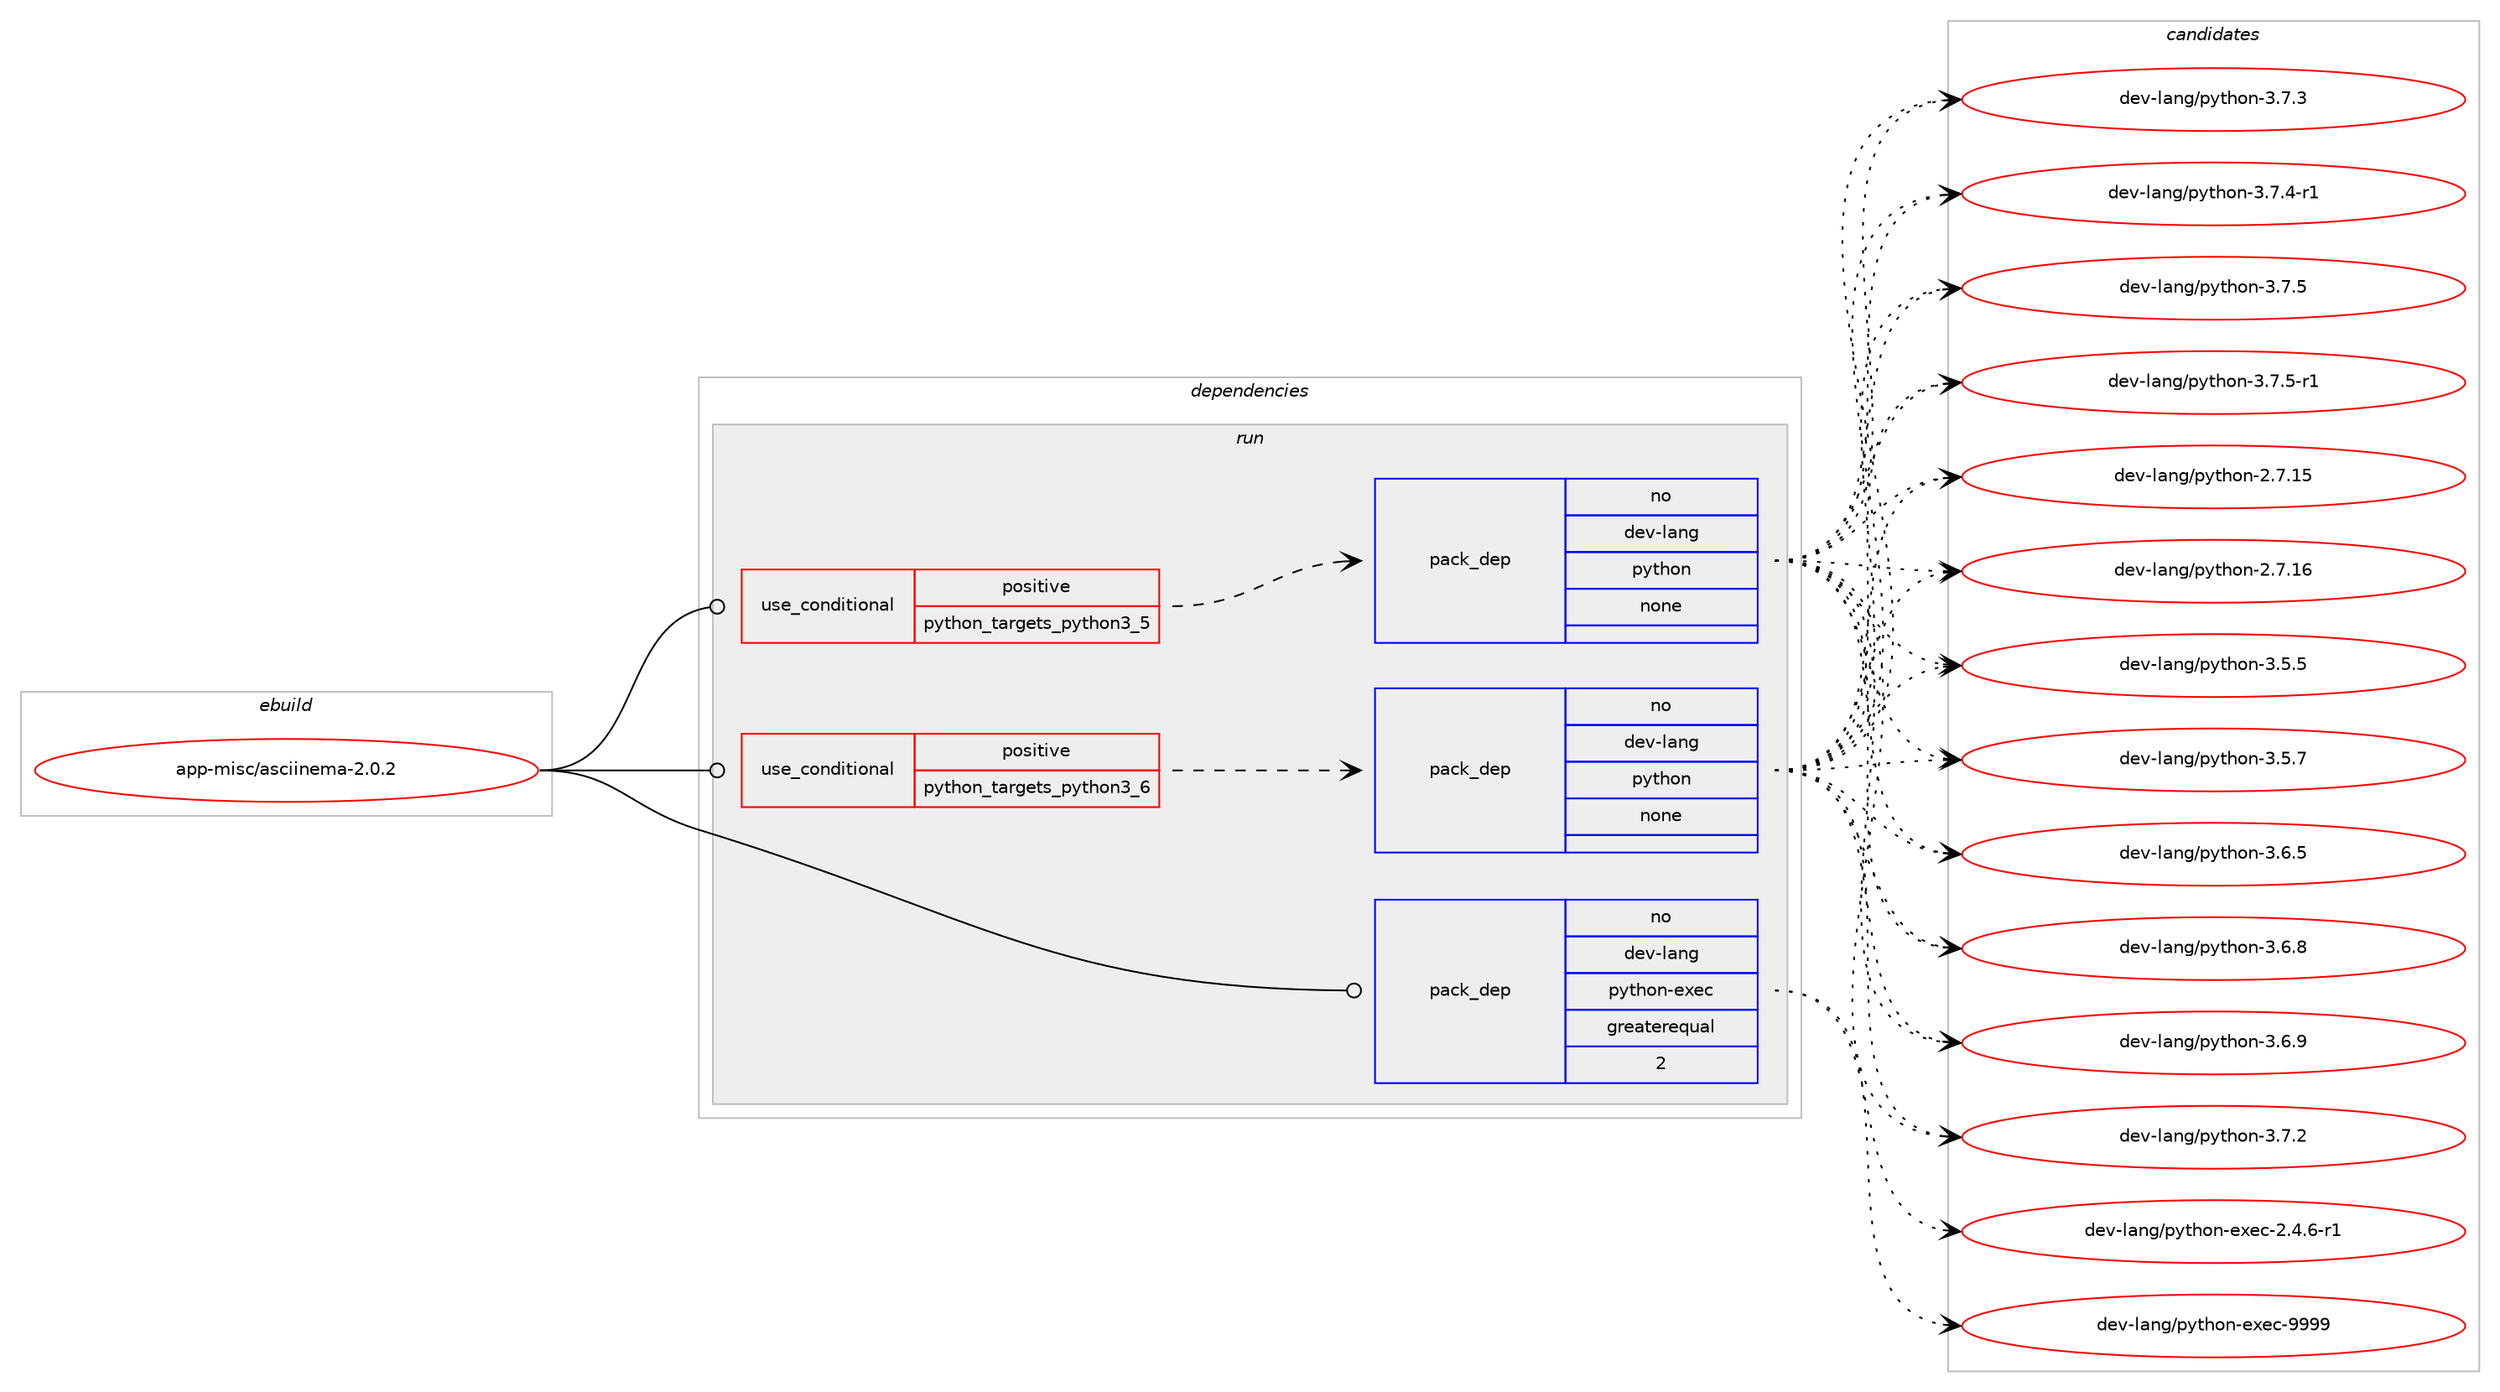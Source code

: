 digraph prolog {

# *************
# Graph options
# *************

newrank=true;
concentrate=true;
compound=true;
graph [rankdir=LR,fontname=Helvetica,fontsize=10,ranksep=1.5];#, ranksep=2.5, nodesep=0.2];
edge  [arrowhead=vee];
node  [fontname=Helvetica,fontsize=10];

# **********
# The ebuild
# **********

subgraph cluster_leftcol {
color=gray;
rank=same;
label=<<i>ebuild</i>>;
id [label="app-misc/asciinema-2.0.2", color=red, width=4, href="../app-misc/asciinema-2.0.2.svg"];
}

# ****************
# The dependencies
# ****************

subgraph cluster_midcol {
color=gray;
label=<<i>dependencies</i>>;
subgraph cluster_compile {
fillcolor="#eeeeee";
style=filled;
label=<<i>compile</i>>;
}
subgraph cluster_compileandrun {
fillcolor="#eeeeee";
style=filled;
label=<<i>compile and run</i>>;
}
subgraph cluster_run {
fillcolor="#eeeeee";
style=filled;
label=<<i>run</i>>;
subgraph cond118883 {
dependency497705 [label=<<TABLE BORDER="0" CELLBORDER="1" CELLSPACING="0" CELLPADDING="4"><TR><TD ROWSPAN="3" CELLPADDING="10">use_conditional</TD></TR><TR><TD>positive</TD></TR><TR><TD>python_targets_python3_5</TD></TR></TABLE>>, shape=none, color=red];
subgraph pack369840 {
dependency497706 [label=<<TABLE BORDER="0" CELLBORDER="1" CELLSPACING="0" CELLPADDING="4" WIDTH="220"><TR><TD ROWSPAN="6" CELLPADDING="30">pack_dep</TD></TR><TR><TD WIDTH="110">no</TD></TR><TR><TD>dev-lang</TD></TR><TR><TD>python</TD></TR><TR><TD>none</TD></TR><TR><TD></TD></TR></TABLE>>, shape=none, color=blue];
}
dependency497705:e -> dependency497706:w [weight=20,style="dashed",arrowhead="vee"];
}
id:e -> dependency497705:w [weight=20,style="solid",arrowhead="odot"];
subgraph cond118884 {
dependency497707 [label=<<TABLE BORDER="0" CELLBORDER="1" CELLSPACING="0" CELLPADDING="4"><TR><TD ROWSPAN="3" CELLPADDING="10">use_conditional</TD></TR><TR><TD>positive</TD></TR><TR><TD>python_targets_python3_6</TD></TR></TABLE>>, shape=none, color=red];
subgraph pack369841 {
dependency497708 [label=<<TABLE BORDER="0" CELLBORDER="1" CELLSPACING="0" CELLPADDING="4" WIDTH="220"><TR><TD ROWSPAN="6" CELLPADDING="30">pack_dep</TD></TR><TR><TD WIDTH="110">no</TD></TR><TR><TD>dev-lang</TD></TR><TR><TD>python</TD></TR><TR><TD>none</TD></TR><TR><TD></TD></TR></TABLE>>, shape=none, color=blue];
}
dependency497707:e -> dependency497708:w [weight=20,style="dashed",arrowhead="vee"];
}
id:e -> dependency497707:w [weight=20,style="solid",arrowhead="odot"];
subgraph pack369842 {
dependency497709 [label=<<TABLE BORDER="0" CELLBORDER="1" CELLSPACING="0" CELLPADDING="4" WIDTH="220"><TR><TD ROWSPAN="6" CELLPADDING="30">pack_dep</TD></TR><TR><TD WIDTH="110">no</TD></TR><TR><TD>dev-lang</TD></TR><TR><TD>python-exec</TD></TR><TR><TD>greaterequal</TD></TR><TR><TD>2</TD></TR></TABLE>>, shape=none, color=blue];
}
id:e -> dependency497709:w [weight=20,style="solid",arrowhead="odot"];
}
}

# **************
# The candidates
# **************

subgraph cluster_choices {
rank=same;
color=gray;
label=<<i>candidates</i>>;

subgraph choice369840 {
color=black;
nodesep=1;
choice10010111845108971101034711212111610411111045504655464953 [label="dev-lang/python-2.7.15", color=red, width=4,href="../dev-lang/python-2.7.15.svg"];
choice10010111845108971101034711212111610411111045504655464954 [label="dev-lang/python-2.7.16", color=red, width=4,href="../dev-lang/python-2.7.16.svg"];
choice100101118451089711010347112121116104111110455146534653 [label="dev-lang/python-3.5.5", color=red, width=4,href="../dev-lang/python-3.5.5.svg"];
choice100101118451089711010347112121116104111110455146534655 [label="dev-lang/python-3.5.7", color=red, width=4,href="../dev-lang/python-3.5.7.svg"];
choice100101118451089711010347112121116104111110455146544653 [label="dev-lang/python-3.6.5", color=red, width=4,href="../dev-lang/python-3.6.5.svg"];
choice100101118451089711010347112121116104111110455146544656 [label="dev-lang/python-3.6.8", color=red, width=4,href="../dev-lang/python-3.6.8.svg"];
choice100101118451089711010347112121116104111110455146544657 [label="dev-lang/python-3.6.9", color=red, width=4,href="../dev-lang/python-3.6.9.svg"];
choice100101118451089711010347112121116104111110455146554650 [label="dev-lang/python-3.7.2", color=red, width=4,href="../dev-lang/python-3.7.2.svg"];
choice100101118451089711010347112121116104111110455146554651 [label="dev-lang/python-3.7.3", color=red, width=4,href="../dev-lang/python-3.7.3.svg"];
choice1001011184510897110103471121211161041111104551465546524511449 [label="dev-lang/python-3.7.4-r1", color=red, width=4,href="../dev-lang/python-3.7.4-r1.svg"];
choice100101118451089711010347112121116104111110455146554653 [label="dev-lang/python-3.7.5", color=red, width=4,href="../dev-lang/python-3.7.5.svg"];
choice1001011184510897110103471121211161041111104551465546534511449 [label="dev-lang/python-3.7.5-r1", color=red, width=4,href="../dev-lang/python-3.7.5-r1.svg"];
dependency497706:e -> choice10010111845108971101034711212111610411111045504655464953:w [style=dotted,weight="100"];
dependency497706:e -> choice10010111845108971101034711212111610411111045504655464954:w [style=dotted,weight="100"];
dependency497706:e -> choice100101118451089711010347112121116104111110455146534653:w [style=dotted,weight="100"];
dependency497706:e -> choice100101118451089711010347112121116104111110455146534655:w [style=dotted,weight="100"];
dependency497706:e -> choice100101118451089711010347112121116104111110455146544653:w [style=dotted,weight="100"];
dependency497706:e -> choice100101118451089711010347112121116104111110455146544656:w [style=dotted,weight="100"];
dependency497706:e -> choice100101118451089711010347112121116104111110455146544657:w [style=dotted,weight="100"];
dependency497706:e -> choice100101118451089711010347112121116104111110455146554650:w [style=dotted,weight="100"];
dependency497706:e -> choice100101118451089711010347112121116104111110455146554651:w [style=dotted,weight="100"];
dependency497706:e -> choice1001011184510897110103471121211161041111104551465546524511449:w [style=dotted,weight="100"];
dependency497706:e -> choice100101118451089711010347112121116104111110455146554653:w [style=dotted,weight="100"];
dependency497706:e -> choice1001011184510897110103471121211161041111104551465546534511449:w [style=dotted,weight="100"];
}
subgraph choice369841 {
color=black;
nodesep=1;
choice10010111845108971101034711212111610411111045504655464953 [label="dev-lang/python-2.7.15", color=red, width=4,href="../dev-lang/python-2.7.15.svg"];
choice10010111845108971101034711212111610411111045504655464954 [label="dev-lang/python-2.7.16", color=red, width=4,href="../dev-lang/python-2.7.16.svg"];
choice100101118451089711010347112121116104111110455146534653 [label="dev-lang/python-3.5.5", color=red, width=4,href="../dev-lang/python-3.5.5.svg"];
choice100101118451089711010347112121116104111110455146534655 [label="dev-lang/python-3.5.7", color=red, width=4,href="../dev-lang/python-3.5.7.svg"];
choice100101118451089711010347112121116104111110455146544653 [label="dev-lang/python-3.6.5", color=red, width=4,href="../dev-lang/python-3.6.5.svg"];
choice100101118451089711010347112121116104111110455146544656 [label="dev-lang/python-3.6.8", color=red, width=4,href="../dev-lang/python-3.6.8.svg"];
choice100101118451089711010347112121116104111110455146544657 [label="dev-lang/python-3.6.9", color=red, width=4,href="../dev-lang/python-3.6.9.svg"];
choice100101118451089711010347112121116104111110455146554650 [label="dev-lang/python-3.7.2", color=red, width=4,href="../dev-lang/python-3.7.2.svg"];
choice100101118451089711010347112121116104111110455146554651 [label="dev-lang/python-3.7.3", color=red, width=4,href="../dev-lang/python-3.7.3.svg"];
choice1001011184510897110103471121211161041111104551465546524511449 [label="dev-lang/python-3.7.4-r1", color=red, width=4,href="../dev-lang/python-3.7.4-r1.svg"];
choice100101118451089711010347112121116104111110455146554653 [label="dev-lang/python-3.7.5", color=red, width=4,href="../dev-lang/python-3.7.5.svg"];
choice1001011184510897110103471121211161041111104551465546534511449 [label="dev-lang/python-3.7.5-r1", color=red, width=4,href="../dev-lang/python-3.7.5-r1.svg"];
dependency497708:e -> choice10010111845108971101034711212111610411111045504655464953:w [style=dotted,weight="100"];
dependency497708:e -> choice10010111845108971101034711212111610411111045504655464954:w [style=dotted,weight="100"];
dependency497708:e -> choice100101118451089711010347112121116104111110455146534653:w [style=dotted,weight="100"];
dependency497708:e -> choice100101118451089711010347112121116104111110455146534655:w [style=dotted,weight="100"];
dependency497708:e -> choice100101118451089711010347112121116104111110455146544653:w [style=dotted,weight="100"];
dependency497708:e -> choice100101118451089711010347112121116104111110455146544656:w [style=dotted,weight="100"];
dependency497708:e -> choice100101118451089711010347112121116104111110455146544657:w [style=dotted,weight="100"];
dependency497708:e -> choice100101118451089711010347112121116104111110455146554650:w [style=dotted,weight="100"];
dependency497708:e -> choice100101118451089711010347112121116104111110455146554651:w [style=dotted,weight="100"];
dependency497708:e -> choice1001011184510897110103471121211161041111104551465546524511449:w [style=dotted,weight="100"];
dependency497708:e -> choice100101118451089711010347112121116104111110455146554653:w [style=dotted,weight="100"];
dependency497708:e -> choice1001011184510897110103471121211161041111104551465546534511449:w [style=dotted,weight="100"];
}
subgraph choice369842 {
color=black;
nodesep=1;
choice10010111845108971101034711212111610411111045101120101994550465246544511449 [label="dev-lang/python-exec-2.4.6-r1", color=red, width=4,href="../dev-lang/python-exec-2.4.6-r1.svg"];
choice10010111845108971101034711212111610411111045101120101994557575757 [label="dev-lang/python-exec-9999", color=red, width=4,href="../dev-lang/python-exec-9999.svg"];
dependency497709:e -> choice10010111845108971101034711212111610411111045101120101994550465246544511449:w [style=dotted,weight="100"];
dependency497709:e -> choice10010111845108971101034711212111610411111045101120101994557575757:w [style=dotted,weight="100"];
}
}

}
